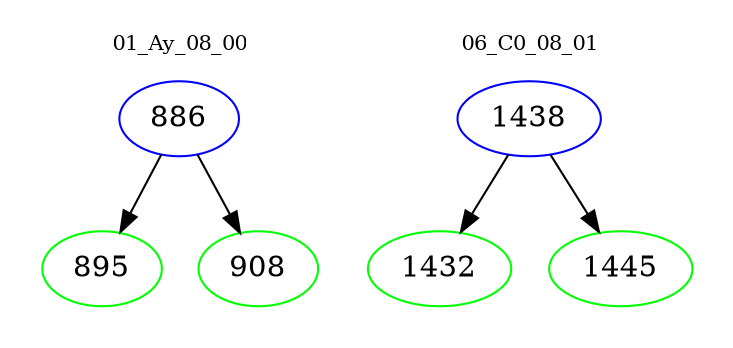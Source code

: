 digraph{
subgraph cluster_0 {
color = white
label = "01_Ay_08_00";
fontsize=10;
T0_886 [label="886", color="blue"]
T0_886 -> T0_895 [color="black"]
T0_895 [label="895", color="green"]
T0_886 -> T0_908 [color="black"]
T0_908 [label="908", color="green"]
}
subgraph cluster_1 {
color = white
label = "06_C0_08_01";
fontsize=10;
T1_1438 [label="1438", color="blue"]
T1_1438 -> T1_1432 [color="black"]
T1_1432 [label="1432", color="green"]
T1_1438 -> T1_1445 [color="black"]
T1_1445 [label="1445", color="green"]
}
}

